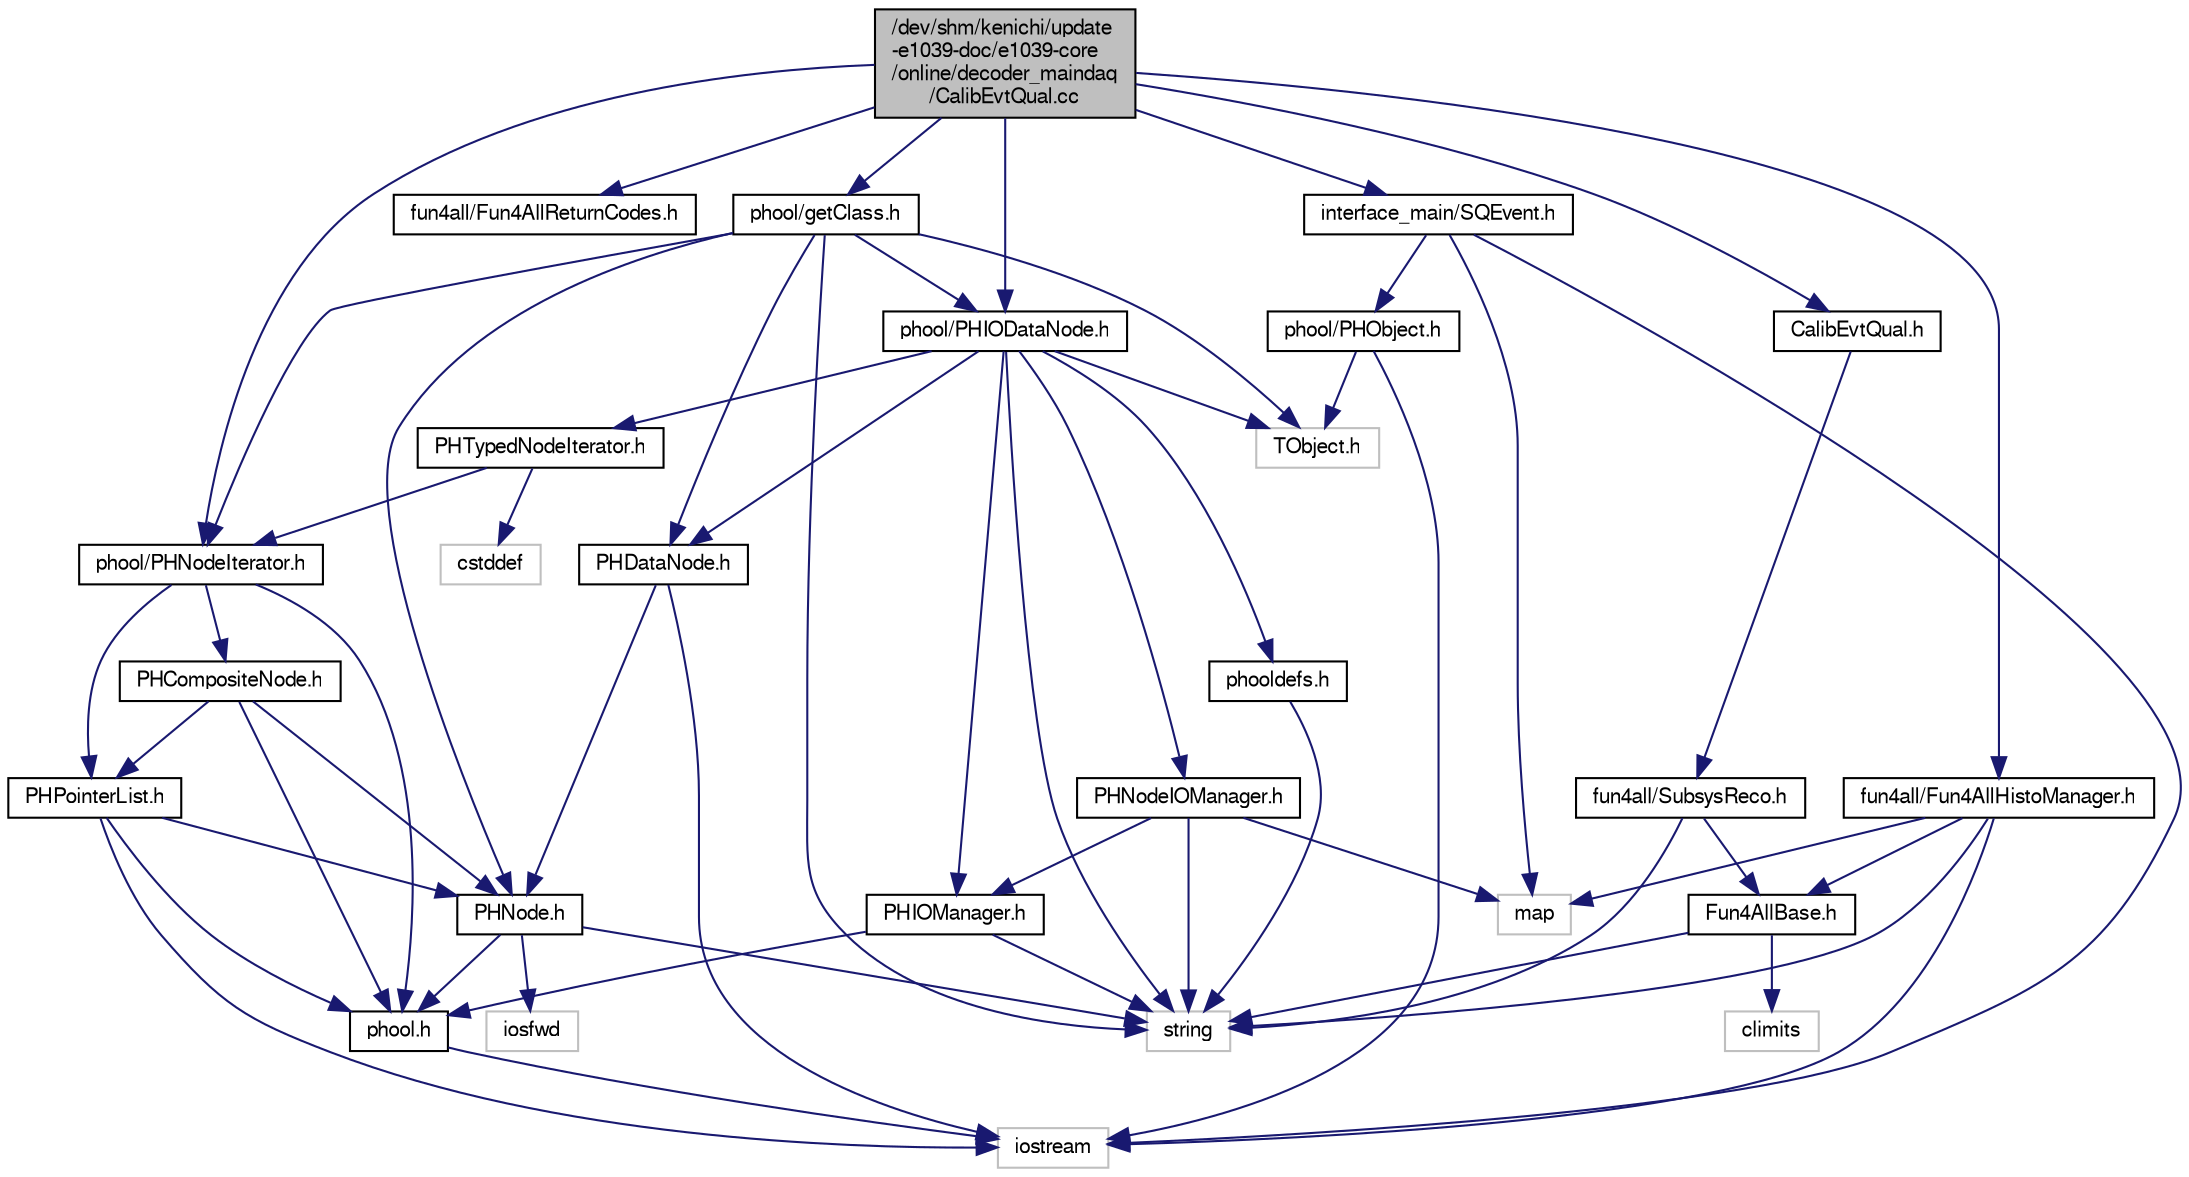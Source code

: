 digraph "/dev/shm/kenichi/update-e1039-doc/e1039-core/online/decoder_maindaq/CalibEvtQual.cc"
{
  bgcolor="transparent";
  edge [fontname="FreeSans",fontsize="10",labelfontname="FreeSans",labelfontsize="10"];
  node [fontname="FreeSans",fontsize="10",shape=record];
  Node1 [label="/dev/shm/kenichi/update\l-e1039-doc/e1039-core\l/online/decoder_maindaq\l/CalibEvtQual.cc",height=0.2,width=0.4,color="black", fillcolor="grey75", style="filled" fontcolor="black"];
  Node1 -> Node2 [color="midnightblue",fontsize="10",style="solid",fontname="FreeSans"];
  Node2 [label="interface_main/SQEvent.h",height=0.2,width=0.4,color="black",URL="$d0/db5/SQEvent_8h.html"];
  Node2 -> Node3 [color="midnightblue",fontsize="10",style="solid",fontname="FreeSans"];
  Node3 [label="phool/PHObject.h",height=0.2,width=0.4,color="black",URL="$df/d32/PHObject_8h.html"];
  Node3 -> Node4 [color="midnightblue",fontsize="10",style="solid",fontname="FreeSans"];
  Node4 [label="TObject.h",height=0.2,width=0.4,color="grey75"];
  Node3 -> Node5 [color="midnightblue",fontsize="10",style="solid",fontname="FreeSans"];
  Node5 [label="iostream",height=0.2,width=0.4,color="grey75"];
  Node2 -> Node6 [color="midnightblue",fontsize="10",style="solid",fontname="FreeSans"];
  Node6 [label="map",height=0.2,width=0.4,color="grey75"];
  Node2 -> Node5 [color="midnightblue",fontsize="10",style="solid",fontname="FreeSans"];
  Node1 -> Node7 [color="midnightblue",fontsize="10",style="solid",fontname="FreeSans"];
  Node7 [label="fun4all/Fun4AllReturnCodes.h",height=0.2,width=0.4,color="black",URL="$da/dc1/Fun4AllReturnCodes_8h.html"];
  Node1 -> Node8 [color="midnightblue",fontsize="10",style="solid",fontname="FreeSans"];
  Node8 [label="fun4all/Fun4AllHistoManager.h",height=0.2,width=0.4,color="black",URL="$d0/d59/Fun4AllHistoManager_8h.html"];
  Node8 -> Node9 [color="midnightblue",fontsize="10",style="solid",fontname="FreeSans"];
  Node9 [label="Fun4AllBase.h",height=0.2,width=0.4,color="black",URL="$d2/de7/Fun4AllBase_8h.html"];
  Node9 -> Node10 [color="midnightblue",fontsize="10",style="solid",fontname="FreeSans"];
  Node10 [label="string",height=0.2,width=0.4,color="grey75"];
  Node9 -> Node11 [color="midnightblue",fontsize="10",style="solid",fontname="FreeSans"];
  Node11 [label="climits",height=0.2,width=0.4,color="grey75"];
  Node8 -> Node5 [color="midnightblue",fontsize="10",style="solid",fontname="FreeSans"];
  Node8 -> Node6 [color="midnightblue",fontsize="10",style="solid",fontname="FreeSans"];
  Node8 -> Node10 [color="midnightblue",fontsize="10",style="solid",fontname="FreeSans"];
  Node1 -> Node12 [color="midnightblue",fontsize="10",style="solid",fontname="FreeSans"];
  Node12 [label="phool/PHNodeIterator.h",height=0.2,width=0.4,color="black",URL="$d8/dfd/PHNodeIterator_8h.html"];
  Node12 -> Node13 [color="midnightblue",fontsize="10",style="solid",fontname="FreeSans"];
  Node13 [label="phool.h",height=0.2,width=0.4,color="black",URL="$d5/d6f/phool_8h.html"];
  Node13 -> Node5 [color="midnightblue",fontsize="10",style="solid",fontname="FreeSans"];
  Node12 -> Node14 [color="midnightblue",fontsize="10",style="solid",fontname="FreeSans"];
  Node14 [label="PHCompositeNode.h",height=0.2,width=0.4,color="black",URL="$d8/d30/PHCompositeNode_8h.html"];
  Node14 -> Node13 [color="midnightblue",fontsize="10",style="solid",fontname="FreeSans"];
  Node14 -> Node15 [color="midnightblue",fontsize="10",style="solid",fontname="FreeSans"];
  Node15 [label="PHNode.h",height=0.2,width=0.4,color="black",URL="$d3/d62/PHNode_8h.html"];
  Node15 -> Node13 [color="midnightblue",fontsize="10",style="solid",fontname="FreeSans"];
  Node15 -> Node16 [color="midnightblue",fontsize="10",style="solid",fontname="FreeSans"];
  Node16 [label="iosfwd",height=0.2,width=0.4,color="grey75"];
  Node15 -> Node10 [color="midnightblue",fontsize="10",style="solid",fontname="FreeSans"];
  Node14 -> Node17 [color="midnightblue",fontsize="10",style="solid",fontname="FreeSans"];
  Node17 [label="PHPointerList.h",height=0.2,width=0.4,color="black",URL="$db/dd5/PHPointerList_8h.html"];
  Node17 -> Node13 [color="midnightblue",fontsize="10",style="solid",fontname="FreeSans"];
  Node17 -> Node15 [color="midnightblue",fontsize="10",style="solid",fontname="FreeSans"];
  Node17 -> Node5 [color="midnightblue",fontsize="10",style="solid",fontname="FreeSans"];
  Node12 -> Node17 [color="midnightblue",fontsize="10",style="solid",fontname="FreeSans"];
  Node1 -> Node18 [color="midnightblue",fontsize="10",style="solid",fontname="FreeSans"];
  Node18 [label="phool/PHIODataNode.h",height=0.2,width=0.4,color="black",URL="$d3/d79/PHIODataNode_8h.html"];
  Node18 -> Node19 [color="midnightblue",fontsize="10",style="solid",fontname="FreeSans"];
  Node19 [label="PHDataNode.h",height=0.2,width=0.4,color="black",URL="$dd/d9b/PHDataNode_8h.html"];
  Node19 -> Node15 [color="midnightblue",fontsize="10",style="solid",fontname="FreeSans"];
  Node19 -> Node5 [color="midnightblue",fontsize="10",style="solid",fontname="FreeSans"];
  Node18 -> Node20 [color="midnightblue",fontsize="10",style="solid",fontname="FreeSans"];
  Node20 [label="PHIOManager.h",height=0.2,width=0.4,color="black",URL="$d9/d53/PHIOManager_8h.html"];
  Node20 -> Node13 [color="midnightblue",fontsize="10",style="solid",fontname="FreeSans"];
  Node20 -> Node10 [color="midnightblue",fontsize="10",style="solid",fontname="FreeSans"];
  Node18 -> Node21 [color="midnightblue",fontsize="10",style="solid",fontname="FreeSans"];
  Node21 [label="PHNodeIOManager.h",height=0.2,width=0.4,color="black",URL="$dd/de7/PHNodeIOManager_8h.html"];
  Node21 -> Node20 [color="midnightblue",fontsize="10",style="solid",fontname="FreeSans"];
  Node21 -> Node10 [color="midnightblue",fontsize="10",style="solid",fontname="FreeSans"];
  Node21 -> Node6 [color="midnightblue",fontsize="10",style="solid",fontname="FreeSans"];
  Node18 -> Node22 [color="midnightblue",fontsize="10",style="solid",fontname="FreeSans"];
  Node22 [label="PHTypedNodeIterator.h",height=0.2,width=0.4,color="black",URL="$db/d17/PHTypedNodeIterator_8h.html"];
  Node22 -> Node12 [color="midnightblue",fontsize="10",style="solid",fontname="FreeSans"];
  Node22 -> Node23 [color="midnightblue",fontsize="10",style="solid",fontname="FreeSans"];
  Node23 [label="cstddef",height=0.2,width=0.4,color="grey75"];
  Node18 -> Node24 [color="midnightblue",fontsize="10",style="solid",fontname="FreeSans"];
  Node24 [label="phooldefs.h",height=0.2,width=0.4,color="black",URL="$de/da7/phooldefs_8h.html"];
  Node24 -> Node10 [color="midnightblue",fontsize="10",style="solid",fontname="FreeSans"];
  Node18 -> Node4 [color="midnightblue",fontsize="10",style="solid",fontname="FreeSans"];
  Node18 -> Node10 [color="midnightblue",fontsize="10",style="solid",fontname="FreeSans"];
  Node1 -> Node25 [color="midnightblue",fontsize="10",style="solid",fontname="FreeSans"];
  Node25 [label="phool/getClass.h",height=0.2,width=0.4,color="black",URL="$dd/dd4/getClass_8h.html"];
  Node25 -> Node12 [color="midnightblue",fontsize="10",style="solid",fontname="FreeSans"];
  Node25 -> Node18 [color="midnightblue",fontsize="10",style="solid",fontname="FreeSans"];
  Node25 -> Node19 [color="midnightblue",fontsize="10",style="solid",fontname="FreeSans"];
  Node25 -> Node15 [color="midnightblue",fontsize="10",style="solid",fontname="FreeSans"];
  Node25 -> Node4 [color="midnightblue",fontsize="10",style="solid",fontname="FreeSans"];
  Node25 -> Node10 [color="midnightblue",fontsize="10",style="solid",fontname="FreeSans"];
  Node1 -> Node26 [color="midnightblue",fontsize="10",style="solid",fontname="FreeSans"];
  Node26 [label="CalibEvtQual.h",height=0.2,width=0.4,color="black",URL="$dd/dd8/CalibEvtQual_8h.html"];
  Node26 -> Node27 [color="midnightblue",fontsize="10",style="solid",fontname="FreeSans"];
  Node27 [label="fun4all/SubsysReco.h",height=0.2,width=0.4,color="black",URL="$d5/dc2/SubsysReco_8h.html"];
  Node27 -> Node9 [color="midnightblue",fontsize="10",style="solid",fontname="FreeSans"];
  Node27 -> Node10 [color="midnightblue",fontsize="10",style="solid",fontname="FreeSans"];
}
